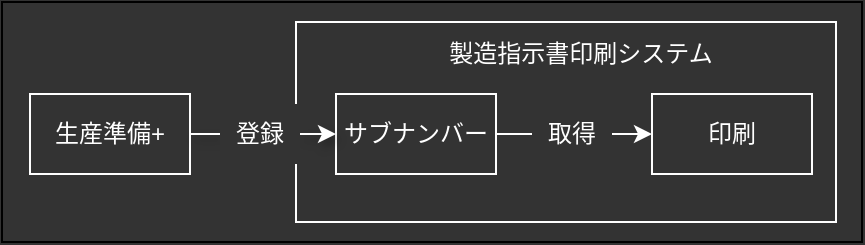 <mxfile>
    <diagram id="nvRNAKMqMzsSN21wuebc" name="ページ1">
        <mxGraphModel dx="481" dy="404" grid="1" gridSize="10" guides="1" tooltips="1" connect="1" arrows="1" fold="1" page="1" pageScale="1" pageWidth="827" pageHeight="1169" background="#333333" math="0" shadow="0">
            <root>
                <mxCell id="0"/>
                <mxCell id="1" parent="0"/>
                <mxCell id="11" value="" style="rounded=0;whiteSpace=wrap;html=1;fillStyle=solid;fillColor=#333333;fontColor=#FFFFFF;" parent="1" vertex="1">
                    <mxGeometry x="73" y="290" width="430" height="120" as="geometry"/>
                </mxCell>
                <mxCell id="49" value="" style="rounded=0;whiteSpace=wrap;html=1;fillStyle=solid;fillColor=#333333;fontColor=#FFFFFF;strokeColor=#FFFFFF;" vertex="1" parent="1">
                    <mxGeometry x="220" y="300" width="270" height="100" as="geometry"/>
                </mxCell>
                <mxCell id="2" value="生産準備+" style="rounded=0;labelBackgroundColor=none;whiteSpace=wrap;fillStyle=solid;fillColor=#333333;fontColor=#FFFFFF;strokeColor=#FFFFFF;" parent="1" vertex="1">
                    <mxGeometry x="87" y="336" width="80" height="40" as="geometry"/>
                </mxCell>
                <mxCell id="7" value="" style="edgeStyle=none;html=1;entryX=0;entryY=0.5;entryDx=0;entryDy=0;exitX=1;exitY=0.5;exitDx=0;exitDy=0;labelBackgroundColor=none;fontColor=#FFFFFF;strokeColor=#FFFFFF;" parent="1" source="3" target="4" edge="1">
                    <mxGeometry relative="1" as="geometry">
                        <mxPoint x="380" y="540" as="sourcePoint"/>
                    </mxGeometry>
                </mxCell>
                <mxCell id="3" value="サブナンバー" style="rounded=0;whiteSpace=wrap;strokeColor=#FFFFFF;fillStyle=solid;fillColor=#333333;fontColor=#FFFFFF;" parent="1" vertex="1">
                    <mxGeometry x="240" y="336" width="80" height="40" as="geometry"/>
                </mxCell>
                <mxCell id="4" value="印刷" style="rounded=0;whiteSpace=wrap;strokeColor=#FFFFFF;fillStyle=solid;fillColor=#333333;fontColor=#FFFFFF;" parent="1" vertex="1">
                    <mxGeometry x="398" y="336" width="80" height="40" as="geometry"/>
                </mxCell>
                <mxCell id="8" value="製造指示書印刷システム" style="text;html=1;strokeColor=none;fillColor=none;align=center;verticalAlign=middle;whiteSpace=wrap;rounded=0;fontColor=#FFFFFF;" parent="1" vertex="1">
                    <mxGeometry x="294" y="306" width="137" height="20" as="geometry"/>
                </mxCell>
                <mxCell id="10" value="取得" style="text;html=1;strokeColor=none;fillColor=#333333;align=center;verticalAlign=middle;whiteSpace=wrap;rounded=0;fontColor=#FFFFFF;labelBackgroundColor=#333333;" parent="1" vertex="1">
                    <mxGeometry x="338" y="341" width="40" height="30" as="geometry"/>
                </mxCell>
                <mxCell id="33" value="" style="edgeStyle=none;curved=1;html=1;exitX=1;exitY=0.5;exitDx=0;exitDy=0;entryX=0;entryY=0.5;entryDx=0;entryDy=0;strokeColor=#FFFFFF;labelBackgroundColor=#333333;shadow=1;startArrow=none;" parent="1" source="9" target="3" edge="1">
                    <mxGeometry relative="1" as="geometry">
                        <mxPoint x="240" y="330" as="targetPoint"/>
                        <Array as="points"/>
                    </mxGeometry>
                </mxCell>
                <mxCell id="50" value="" style="edgeStyle=none;curved=1;html=1;exitX=1;exitY=0.5;exitDx=0;exitDy=0;entryX=0;entryY=0.5;entryDx=0;entryDy=0;strokeColor=#FFFFFF;labelBackgroundColor=#333333;shadow=1;endArrow=none;" edge="1" parent="1" source="2" target="9">
                    <mxGeometry relative="1" as="geometry">
                        <mxPoint x="240" y="356" as="targetPoint"/>
                        <Array as="points"/>
                        <mxPoint x="150" y="356" as="sourcePoint"/>
                    </mxGeometry>
                </mxCell>
                <mxCell id="9" value="登録" style="text;strokeColor=none;fillColor=#333333;align=center;verticalAlign=middle;whiteSpace=wrap;rounded=0;fontColor=#FFFFFF;labelBackgroundColor=#333333;fillStyle=solid;" parent="1" vertex="1">
                    <mxGeometry x="182" y="341" width="40" height="30" as="geometry"/>
                </mxCell>
            </root>
        </mxGraphModel>
    </diagram>
</mxfile>
